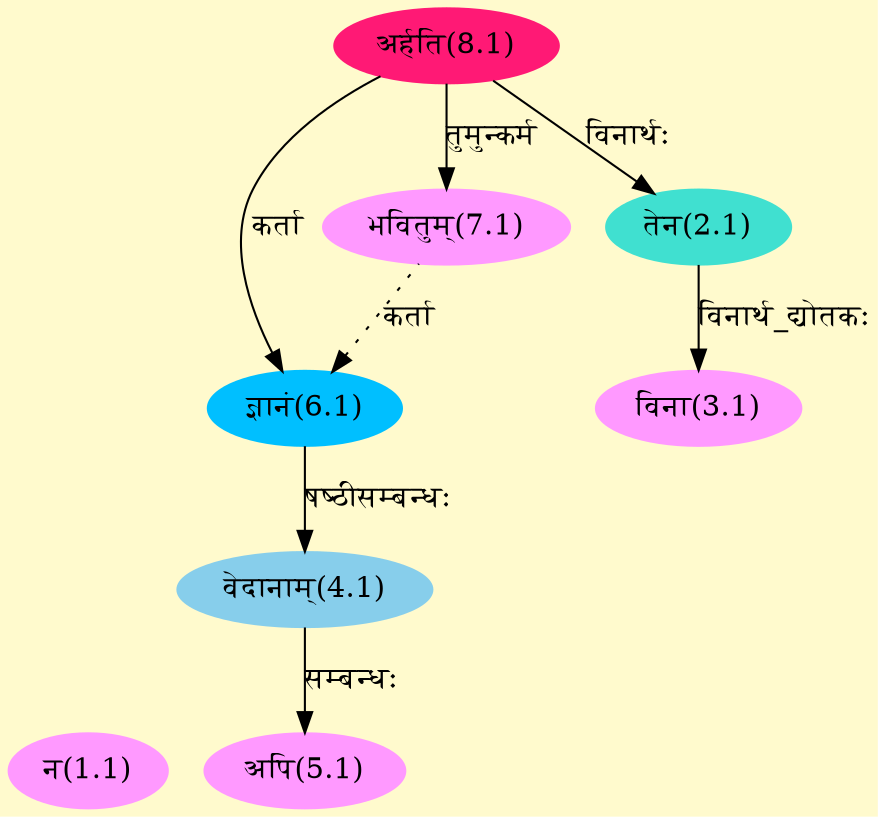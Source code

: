 digraph G{
rankdir=BT;
 compound=true;
 bgcolor="lemonchiffon1";
Node1_1 [style=filled, color="#FF99FF" label = "न(1.1)"]
Node [style=filled, color="" label = "()"]
Node2_1 [style=filled, color="#40E0D0" label = "तेन(2.1)"]
Node8_1 [style=filled, color="#FF1975" label = "अर्हति(8.1)"]
Node3_1 [style=filled, color="#FF99FF" label = "विना(3.1)"]
Node4_1 [style=filled, color="#87CEEB" label = "वेदानाम्(4.1)"]
Node6_1 [style=filled, color="#00BFFF" label = "ज्ञानं(6.1)"]
Node5_1 [style=filled, color="#FF99FF" label = "अपि(5.1)"]
Node7_1 [style=filled, color="#FF99FF" label = "भवितुम्(7.1)"]
/* Start of Relations section */

Node2_1 -> Node8_1 [  label="विनार्थः"  dir="back" ]
Node3_1 -> Node2_1 [  label="विनार्थ_द्योतकः"  dir="back" ]
Node4_1 -> Node6_1 [  label="षष्ठीसम्बन्धः"  dir="back" ]
Node5_1 -> Node4_1 [  label="सम्बन्धः"  dir="back" ]
Node6_1 -> Node8_1 [  label="कर्ता"  dir="back" ]
Node6_1 -> Node7_1 [ style=dotted label="कर्ता"  dir="back" ]
Node7_1 -> Node8_1 [  label="तुमुन्कर्म"  dir="back" ]
}
